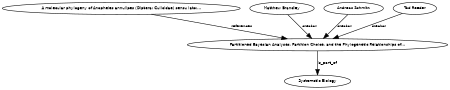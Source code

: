 digraph G {
size="3,3";
node [fontsize=7, fontname="Helvetica"];
edge [fontsize=7, fontname="Helvetica"];
node0 [label="Partitioned Bayesian Analyses, Partition Choice, and the Phylogenetic Relationships of...", width=0.27433100247,height=0.27433100247];
node1 [label="A molecular phylogeny of Anopheles annulipes (Diptera: Culicidae) sensu lato:...", width=0.27433100247,height=0.27433100247];
node2 [label="Matthew Brandley", width=0.27433100247,height=0.27433100247];
node3 [label="Andreas Schmitz", width=0.27433100247,height=0.27433100247];
node4 [label="Tod Reeder", width=0.27433100247,height=0.27433100247];
node5 [label="Systematic Biology", width=0.27433100247,height=0.27433100247];
node1 -> node0 [label="references"];
node2 -> node0 [label="creator"];
node3 -> node0 [label="creator"];
node4 -> node0 [label="creator"];
node0 -> node5 [label="is_part_of"];
}

